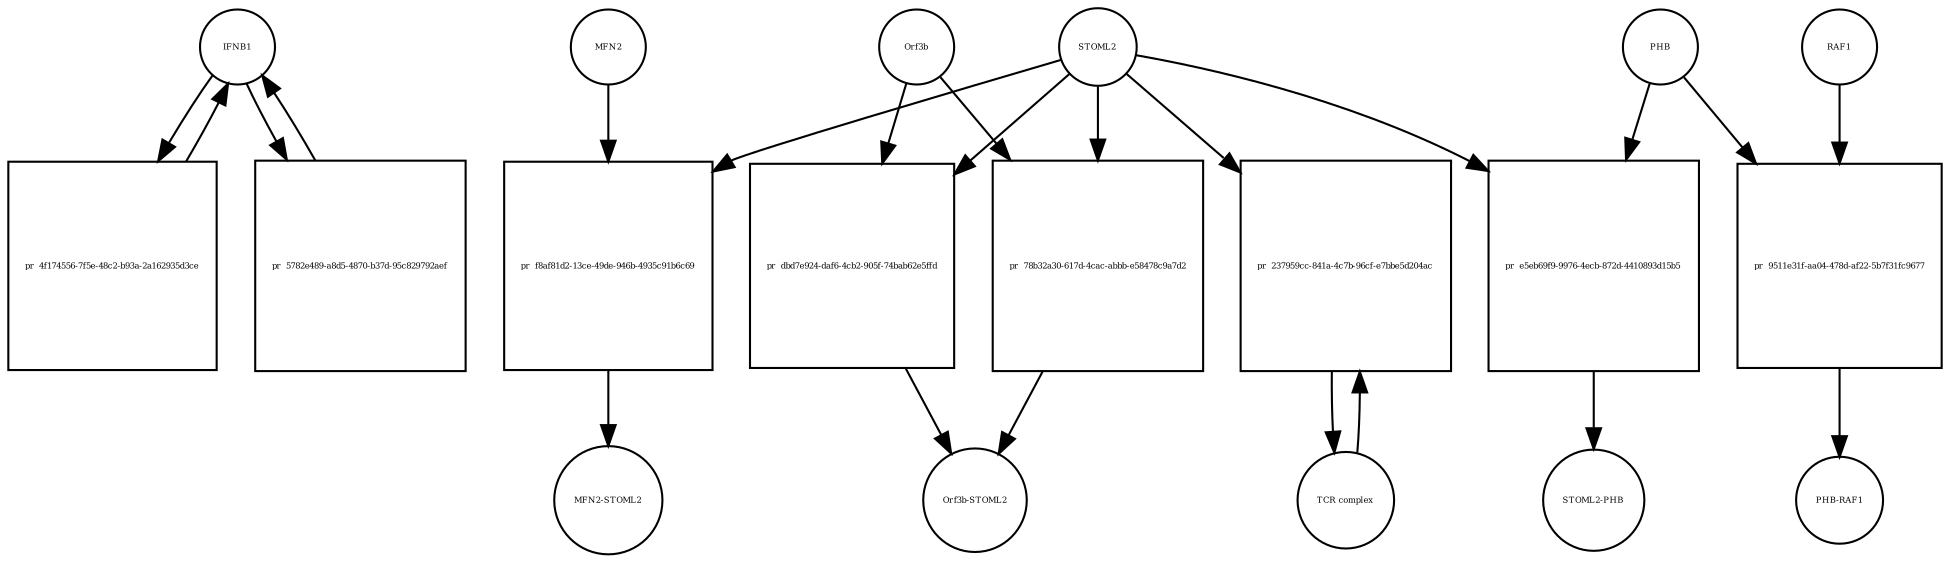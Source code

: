 strict digraph  {
IFNB1 [annotation=urn_miriam_uniprot_P01574, bipartite=0, cls=macromolecule, fontsize=4, label=IFNB1, shape=circle];
"pr_4f174556-7f5e-48c2-b93a-2a162935d3ce" [annotation="", bipartite=1, cls=process, fontsize=4, label="pr_4f174556-7f5e-48c2-b93a-2a162935d3ce", shape=square];
"pr_5782e489-a8d5-4870-b37d-95c829792aef" [annotation="", bipartite=1, cls=process, fontsize=4, label="pr_5782e489-a8d5-4870-b37d-95c829792aef", shape=square];
STOML2 [annotation=urn_miriam_pubmed_18641330, bipartite=0, cls="macromolecule multimer", fontsize=4, label=STOML2, shape=circle];
"pr_f8af81d2-13ce-49de-946b-4935c91b6c69" [annotation="", bipartite=1, cls=process, fontsize=4, label="pr_f8af81d2-13ce-49de-946b-4935c91b6c69", shape=square];
MFN2 [annotation=urn_miriam_uniprot_O95140, bipartite=0, cls=macromolecule, fontsize=4, label=MFN2, shape=circle];
"MFN2-STOML2" [annotation="", bipartite=0, cls=complex, fontsize=4, label="MFN2-STOML2", shape=circle];
Orf3b [annotation="", bipartite=0, cls=macromolecule, fontsize=4, label=Orf3b, shape=circle];
"pr_dbd7e924-daf6-4cb2-905f-74bab62e5ffd" [annotation="", bipartite=1, cls=process, fontsize=4, label="pr_dbd7e924-daf6-4cb2-905f-74bab62e5ffd", shape=square];
"Orf3b-STOML2" [annotation="", bipartite=0, cls=complex, fontsize=4, label="Orf3b-STOML2", shape=circle];
"pr_e5eb69f9-9976-4ecb-872d-4410893d15b5" [annotation="", bipartite=1, cls=process, fontsize=4, label="pr_e5eb69f9-9976-4ecb-872d-4410893d15b5", shape=square];
PHB [annotation=urn_miriam_uniprot_P35232, bipartite=0, cls=macromolecule, fontsize=4, label=PHB, shape=circle];
"STOML2-PHB" [annotation="", bipartite=0, cls=complex, fontsize=4, label="STOML2-PHB", shape=circle];
"pr_9511e31f-aa04-478d-af22-5b7f31fc9677" [annotation="", bipartite=1, cls=process, fontsize=4, label="pr_9511e31f-aa04-478d-af22-5b7f31fc9677", shape=square];
RAF1 [annotation=urn_miriam_uniprot_P04049, bipartite=0, cls=macromolecule, fontsize=4, label=RAF1, shape=circle];
"PHB-RAF1" [annotation="", bipartite=0, cls=complex, fontsize=4, label="PHB-RAF1", shape=circle];
"pr_78b32a30-617d-4cac-abbb-e58478c9a7d2" [annotation="", bipartite=1, cls=process, fontsize=4, label="pr_78b32a30-617d-4cac-abbb-e58478c9a7d2", shape=square];
"pr_237959cc-841a-4c7b-96cf-e7bbe5d204ac" [annotation="", bipartite=1, cls=process, fontsize=4, label="pr_237959cc-841a-4c7b-96cf-e7bbe5d204ac", shape=square];
"TCR complex" [annotation="urn_miriam_uniprot_P07766|urn_miriam_uniprot_P04234|urn_miriam_uniprot_P09693|urn_miriam_uniprot_P20963|urn_miriam_uniprot_P01848|urn_miriam_uniprot_Q9UJZ1|urn_miriam_uniprot_P0DSE2", bipartite=0, cls=complex, fontsize=4, label="TCR complex", shape=circle];
IFNB1 -> "pr_4f174556-7f5e-48c2-b93a-2a162935d3ce"  [annotation="", interaction_type=consumption];
IFNB1 -> "pr_5782e489-a8d5-4870-b37d-95c829792aef"  [annotation="", interaction_type=consumption];
"pr_4f174556-7f5e-48c2-b93a-2a162935d3ce" -> IFNB1  [annotation="", interaction_type=production];
"pr_5782e489-a8d5-4870-b37d-95c829792aef" -> IFNB1  [annotation="", interaction_type=production];
STOML2 -> "pr_f8af81d2-13ce-49de-946b-4935c91b6c69"  [annotation="", interaction_type=consumption];
STOML2 -> "pr_dbd7e924-daf6-4cb2-905f-74bab62e5ffd"  [annotation="", interaction_type=consumption];
STOML2 -> "pr_e5eb69f9-9976-4ecb-872d-4410893d15b5"  [annotation="", interaction_type=consumption];
STOML2 -> "pr_78b32a30-617d-4cac-abbb-e58478c9a7d2"  [annotation="", interaction_type=consumption];
STOML2 -> "pr_237959cc-841a-4c7b-96cf-e7bbe5d204ac"  [annotation="", interaction_type=consumption];
"pr_f8af81d2-13ce-49de-946b-4935c91b6c69" -> "MFN2-STOML2"  [annotation="", interaction_type=production];
MFN2 -> "pr_f8af81d2-13ce-49de-946b-4935c91b6c69"  [annotation="", interaction_type=consumption];
Orf3b -> "pr_dbd7e924-daf6-4cb2-905f-74bab62e5ffd"  [annotation="", interaction_type=consumption];
Orf3b -> "pr_78b32a30-617d-4cac-abbb-e58478c9a7d2"  [annotation="", interaction_type=consumption];
"pr_dbd7e924-daf6-4cb2-905f-74bab62e5ffd" -> "Orf3b-STOML2"  [annotation="", interaction_type=production];
"pr_e5eb69f9-9976-4ecb-872d-4410893d15b5" -> "STOML2-PHB"  [annotation="", interaction_type=production];
PHB -> "pr_e5eb69f9-9976-4ecb-872d-4410893d15b5"  [annotation="", interaction_type=consumption];
PHB -> "pr_9511e31f-aa04-478d-af22-5b7f31fc9677"  [annotation="", interaction_type=consumption];
"pr_9511e31f-aa04-478d-af22-5b7f31fc9677" -> "PHB-RAF1"  [annotation="", interaction_type=production];
RAF1 -> "pr_9511e31f-aa04-478d-af22-5b7f31fc9677"  [annotation="", interaction_type=consumption];
"pr_78b32a30-617d-4cac-abbb-e58478c9a7d2" -> "Orf3b-STOML2"  [annotation="", interaction_type=production];
"pr_237959cc-841a-4c7b-96cf-e7bbe5d204ac" -> "TCR complex"  [annotation="", interaction_type=production];
"TCR complex" -> "pr_237959cc-841a-4c7b-96cf-e7bbe5d204ac"  [annotation="", interaction_type=consumption];
}
